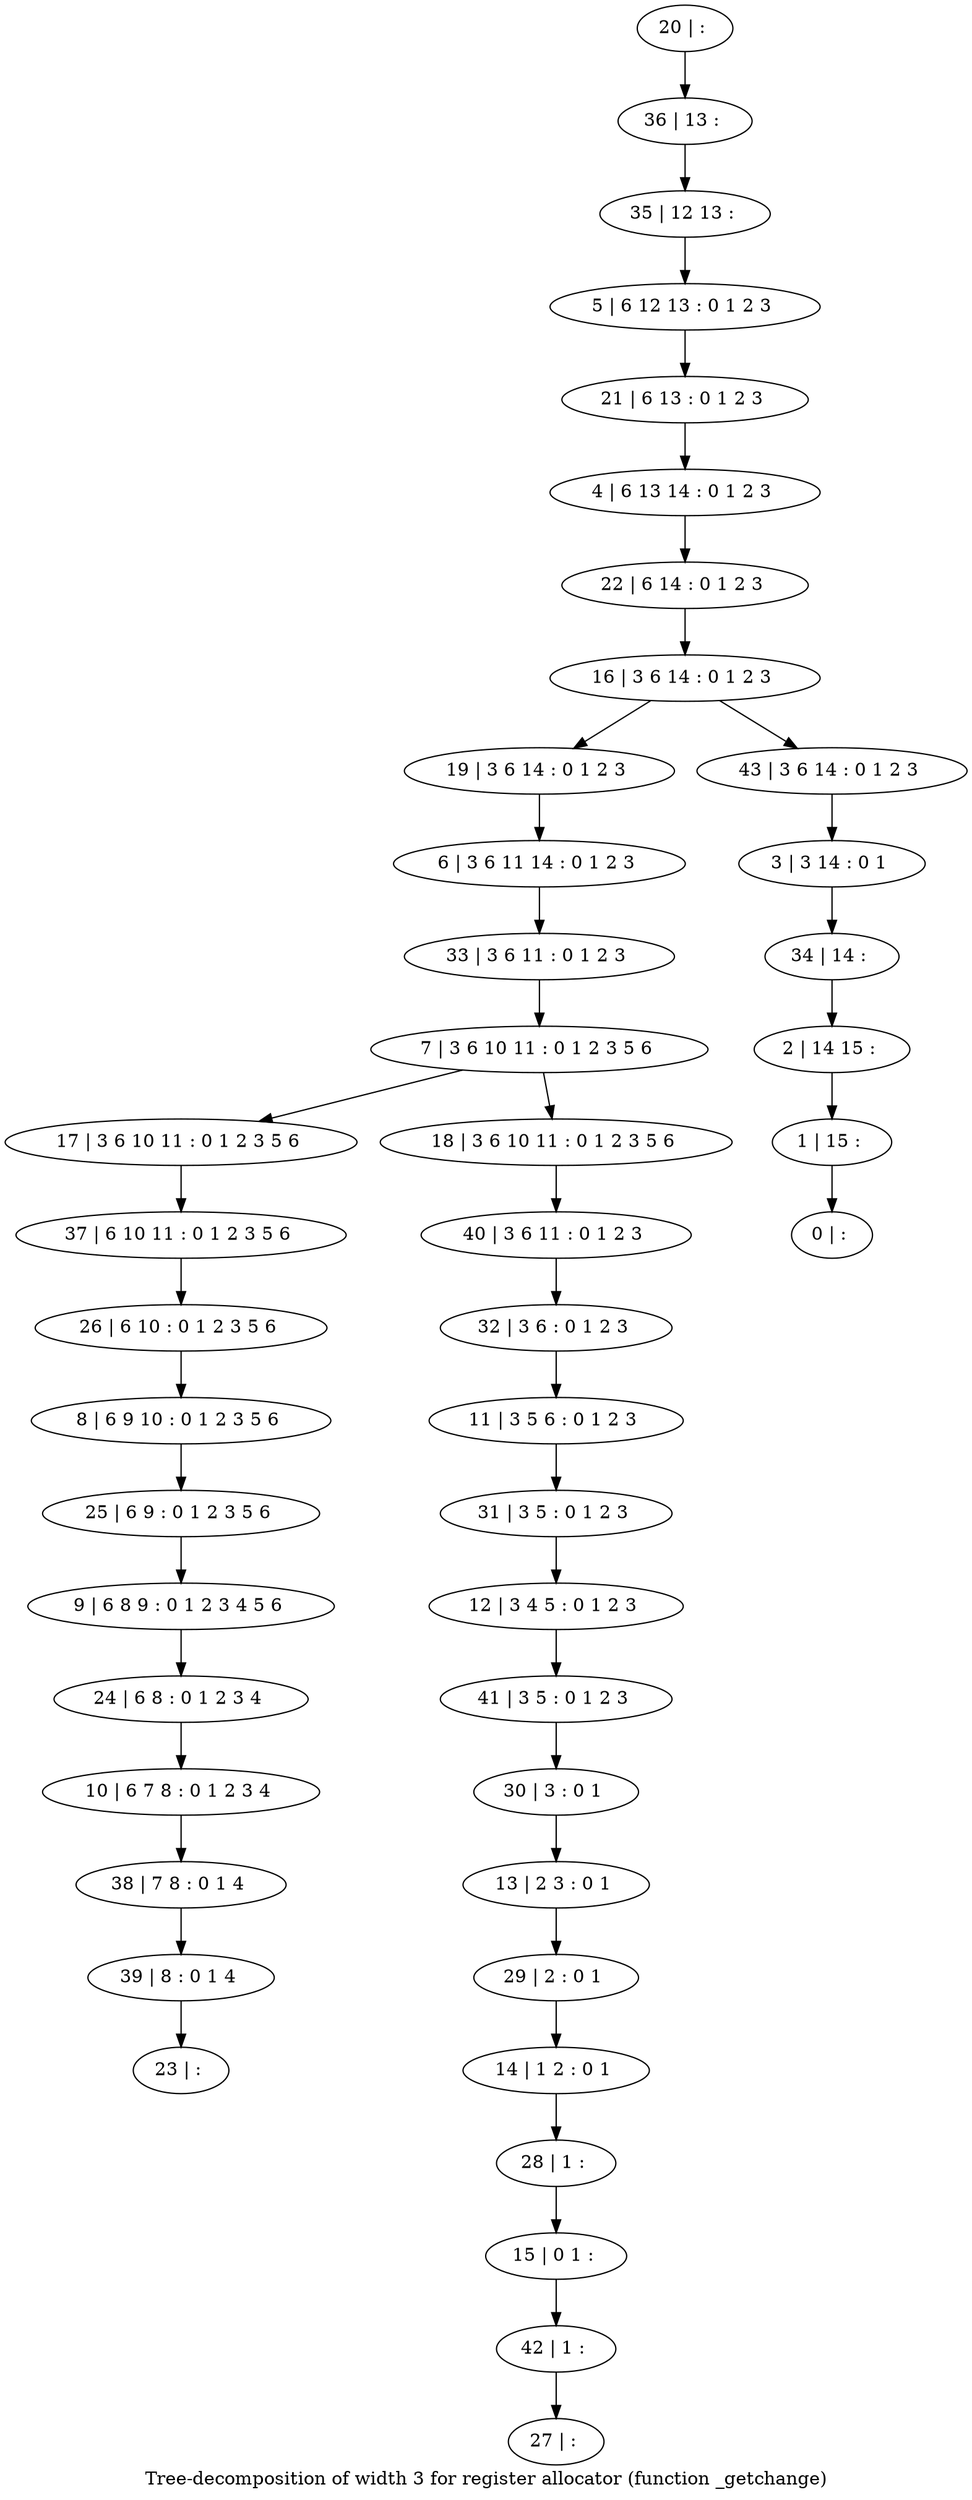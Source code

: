 digraph G {
graph [label="Tree-decomposition of width 3 for register allocator (function _getchange)"]
0[label="0 | : "];
1[label="1 | 15 : "];
2[label="2 | 14 15 : "];
3[label="3 | 3 14 : 0 1 "];
4[label="4 | 6 13 14 : 0 1 2 3 "];
5[label="5 | 6 12 13 : 0 1 2 3 "];
6[label="6 | 3 6 11 14 : 0 1 2 3 "];
7[label="7 | 3 6 10 11 : 0 1 2 3 5 6 "];
8[label="8 | 6 9 10 : 0 1 2 3 5 6 "];
9[label="9 | 6 8 9 : 0 1 2 3 4 5 6 "];
10[label="10 | 6 7 8 : 0 1 2 3 4 "];
11[label="11 | 3 5 6 : 0 1 2 3 "];
12[label="12 | 3 4 5 : 0 1 2 3 "];
13[label="13 | 2 3 : 0 1 "];
14[label="14 | 1 2 : 0 1 "];
15[label="15 | 0 1 : "];
16[label="16 | 3 6 14 : 0 1 2 3 "];
17[label="17 | 3 6 10 11 : 0 1 2 3 5 6 "];
18[label="18 | 3 6 10 11 : 0 1 2 3 5 6 "];
19[label="19 | 3 6 14 : 0 1 2 3 "];
20[label="20 | : "];
21[label="21 | 6 13 : 0 1 2 3 "];
22[label="22 | 6 14 : 0 1 2 3 "];
23[label="23 | : "];
24[label="24 | 6 8 : 0 1 2 3 4 "];
25[label="25 | 6 9 : 0 1 2 3 5 6 "];
26[label="26 | 6 10 : 0 1 2 3 5 6 "];
27[label="27 | : "];
28[label="28 | 1 : "];
29[label="29 | 2 : 0 1 "];
30[label="30 | 3 : 0 1 "];
31[label="31 | 3 5 : 0 1 2 3 "];
32[label="32 | 3 6 : 0 1 2 3 "];
33[label="33 | 3 6 11 : 0 1 2 3 "];
34[label="34 | 14 : "];
35[label="35 | 12 13 : "];
36[label="36 | 13 : "];
37[label="37 | 6 10 11 : 0 1 2 3 5 6 "];
38[label="38 | 7 8 : 0 1 4 "];
39[label="39 | 8 : 0 1 4 "];
40[label="40 | 3 6 11 : 0 1 2 3 "];
41[label="41 | 3 5 : 0 1 2 3 "];
42[label="42 | 1 : "];
43[label="43 | 3 6 14 : 0 1 2 3 "];
7->17 ;
7->18 ;
19->6 ;
24->10 ;
9->24 ;
25->9 ;
8->25 ;
26->8 ;
28->15 ;
14->28 ;
29->14 ;
13->29 ;
30->13 ;
31->12 ;
11->31 ;
32->11 ;
33->7 ;
6->33 ;
37->26 ;
17->37 ;
10->38 ;
39->23 ;
38->39 ;
40->32 ;
18->40 ;
41->30 ;
12->41 ;
42->27 ;
15->42 ;
20->36 ;
36->35 ;
35->5 ;
5->21 ;
21->4 ;
4->22 ;
22->16 ;
3->34 ;
34->2 ;
2->1 ;
1->0 ;
43->3 ;
16->19 ;
16->43 ;
}
